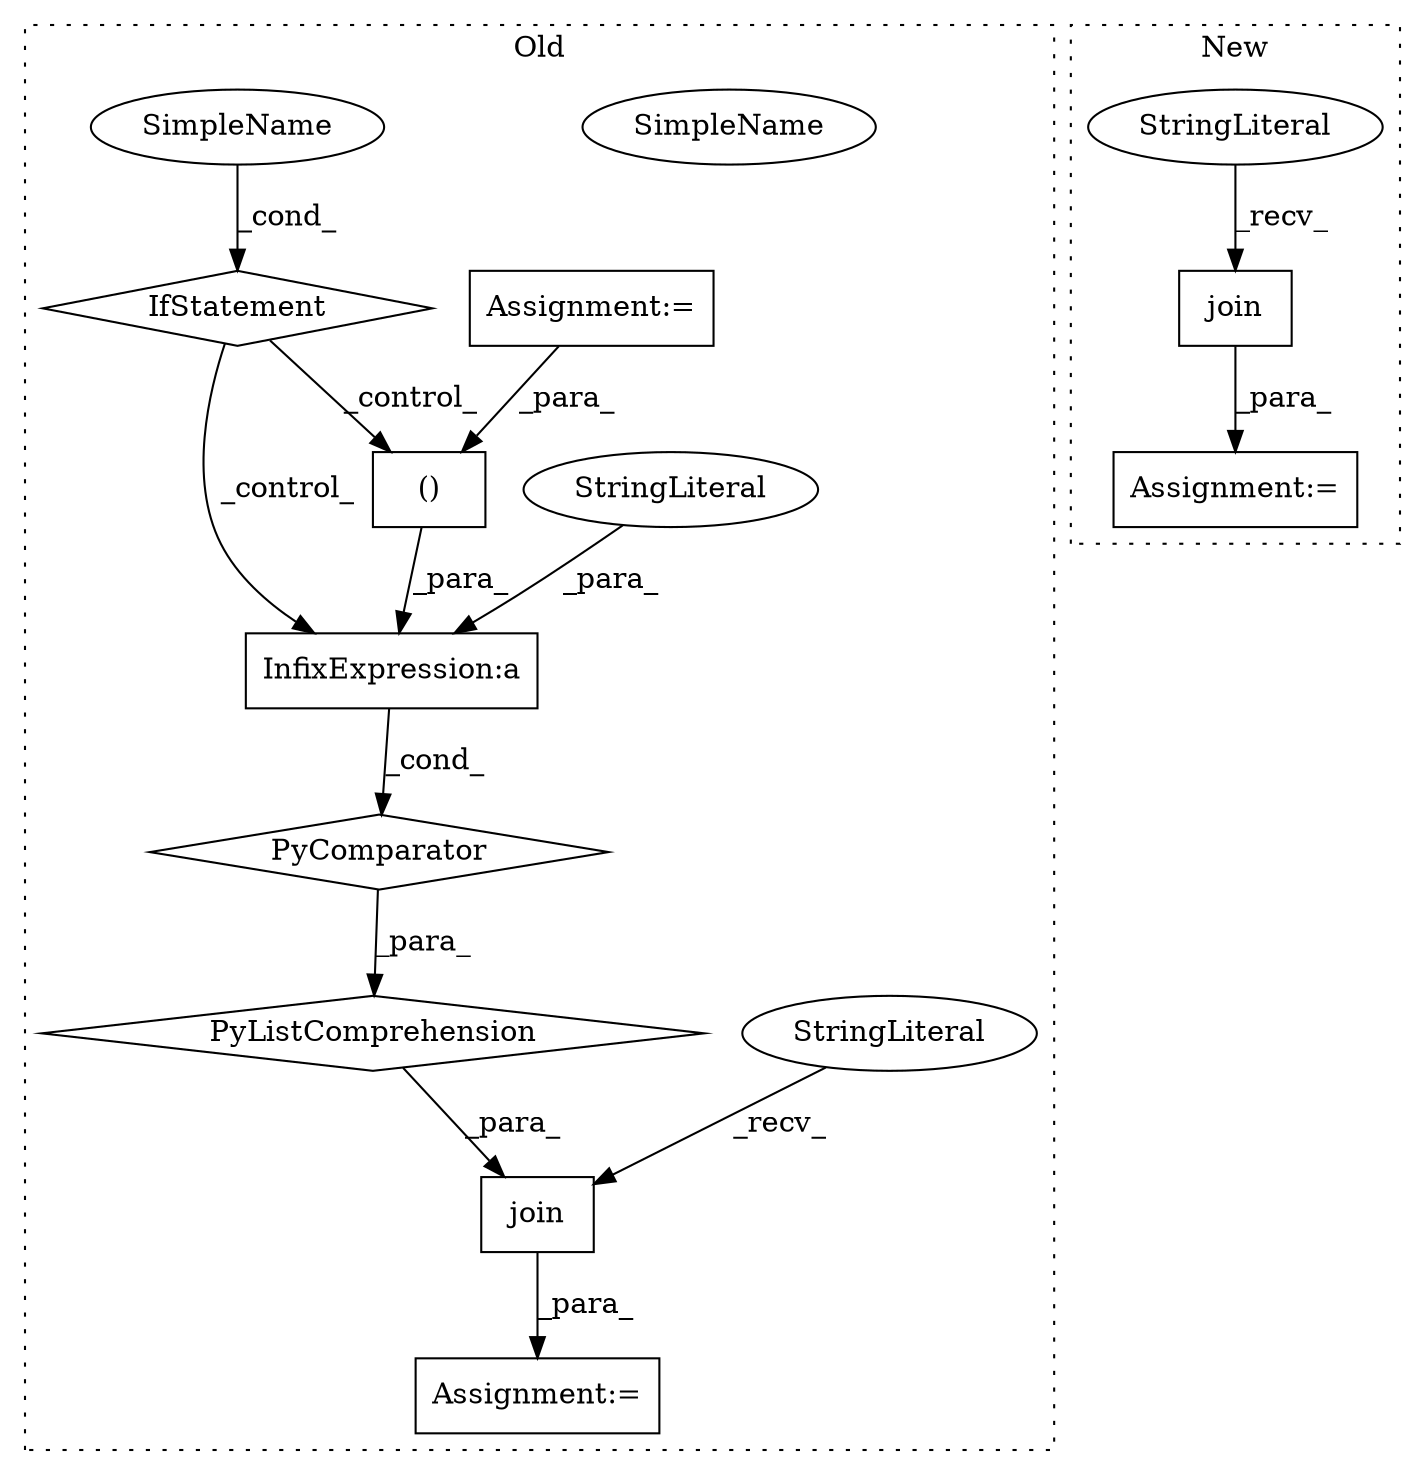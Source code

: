 digraph G {
subgraph cluster0 {
1 [label="PyComparator" a="113" s="6363" l="22" shape="diamond"];
3 [label="Assignment:=" a="7" s="6363" l="22" shape="box"];
5 [label="Assignment:=" a="7" s="6215" l="1" shape="box"];
6 [label="PyListComprehension" a="109" s="6238" l="155" shape="diamond"];
8 [label="join" a="32" s="6220,6393" l="18,-5" shape="box"];
9 [label="StringLiteral" a="45" s="6216" l="3" shape="ellipse"];
10 [label="InfixExpression:a" a="27" s="6246" l="10" shape="box"];
11 [label="IfStatement" a="25" s="6363" l="22" shape="diamond"];
12 [label="StringLiteral" a="45" s="6239" l="7" shape="ellipse"];
13 [label="SimpleName" a="42" s="6380" l="5" shape="ellipse"];
14 [label="()" a="106" s="6256" l="41" shape="box"];
15 [label="SimpleName" a="42" s="6380" l="5" shape="ellipse"];
label = "Old";
style="dotted";
}
subgraph cluster1 {
2 [label="join" a="32" s="6902,6912" l="5,1" shape="box"];
4 [label="StringLiteral" a="45" s="6898" l="3" shape="ellipse"];
7 [label="Assignment:=" a="7" s="6897" l="1" shape="box"];
label = "New";
style="dotted";
}
1 -> 6 [label="_para_"];
2 -> 7 [label="_para_"];
3 -> 14 [label="_para_"];
4 -> 2 [label="_recv_"];
6 -> 8 [label="_para_"];
8 -> 5 [label="_para_"];
9 -> 8 [label="_recv_"];
10 -> 1 [label="_cond_"];
11 -> 10 [label="_control_"];
11 -> 14 [label="_control_"];
12 -> 10 [label="_para_"];
14 -> 10 [label="_para_"];
15 -> 11 [label="_cond_"];
}